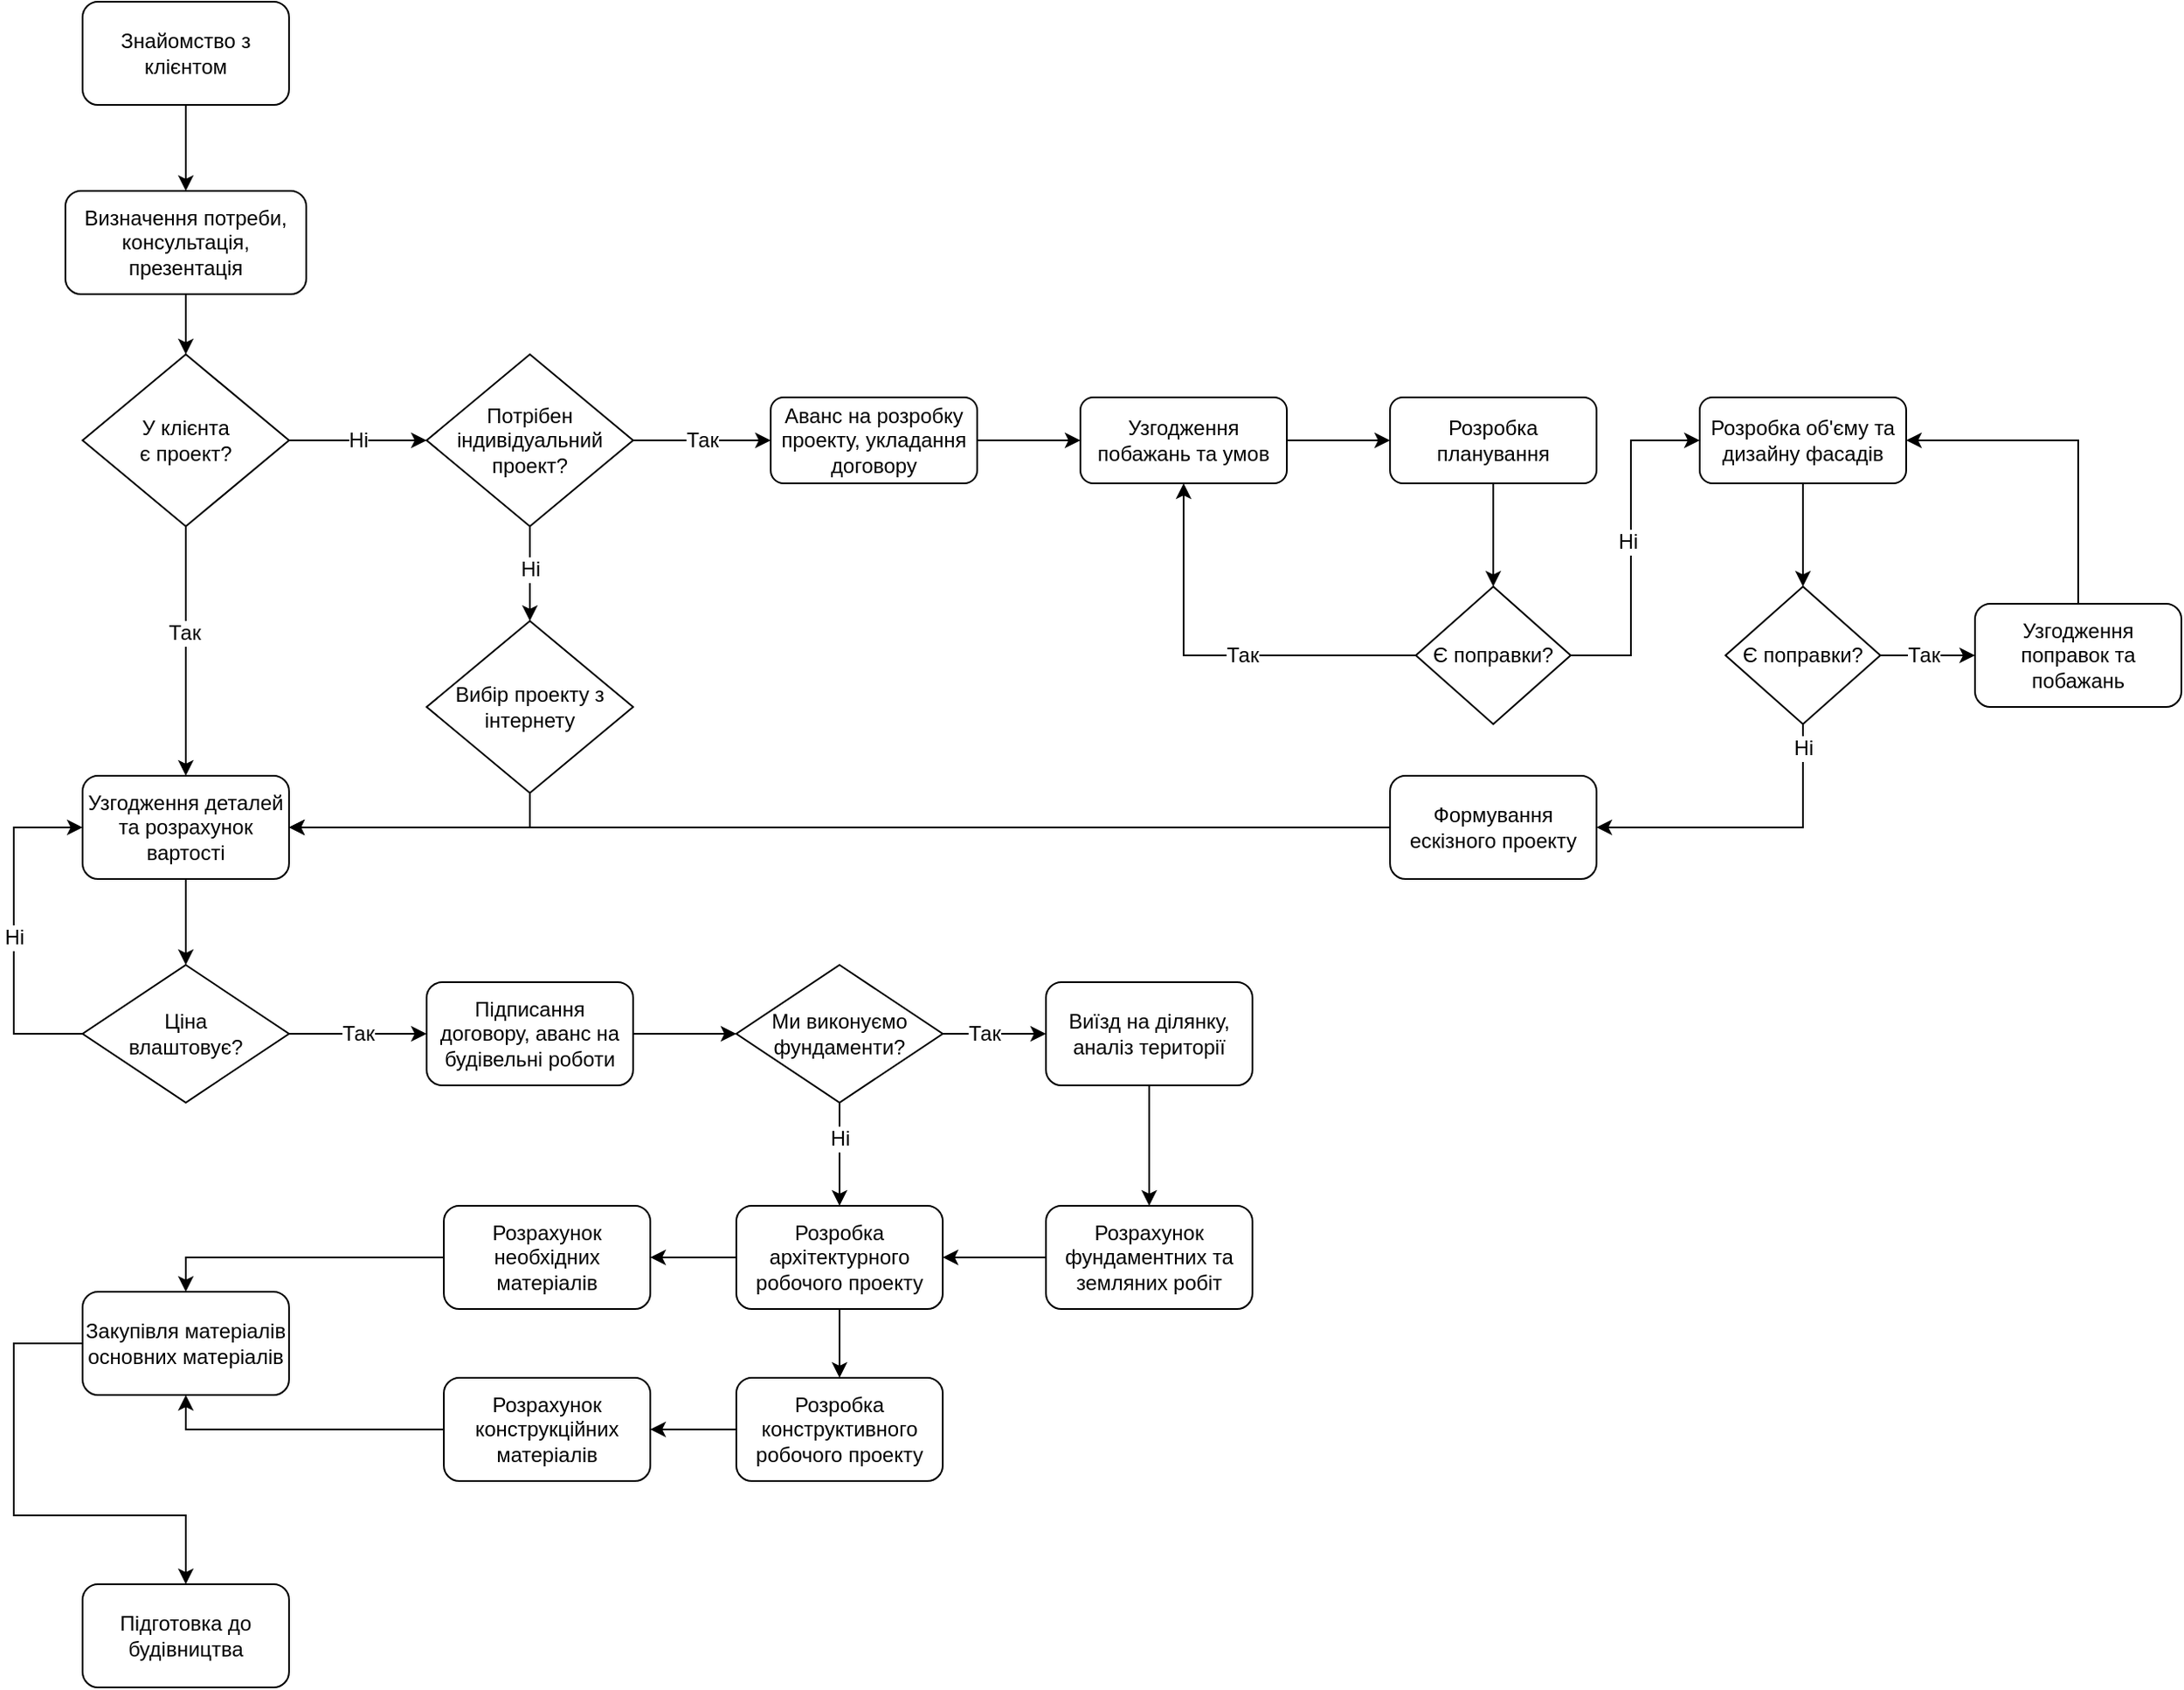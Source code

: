 <mxfile version="12.9.2" type="github"><diagram id="T4J5JRJnkQbker0p5O_v" name="Page-1"><mxGraphModel dx="1076" dy="1182" grid="1" gridSize="10" guides="1" tooltips="1" connect="1" arrows="1" fold="1" page="1" pageScale="1" pageWidth="850" pageHeight="1100" math="0" shadow="0"><root><mxCell id="0"/><mxCell id="1" parent="0"/><mxCell id="eZ7ewpSko2fqPw9RJ0L1-56" style="edgeStyle=orthogonalEdgeStyle;rounded=0;orthogonalLoop=1;jettySize=auto;html=1;exitX=0.5;exitY=1;exitDx=0;exitDy=0;entryX=0.5;entryY=0;entryDx=0;entryDy=0;" edge="1" parent="1" source="eZ7ewpSko2fqPw9RJ0L1-1" target="eZ7ewpSko2fqPw9RJ0L1-54"><mxGeometry relative="1" as="geometry"/></mxCell><mxCell id="eZ7ewpSko2fqPw9RJ0L1-1" value="Знайомство з клієнтом" style="rounded=1;whiteSpace=wrap;html=1;" vertex="1" parent="1"><mxGeometry x="360" y="240" width="120" height="60" as="geometry"/></mxCell><mxCell id="eZ7ewpSko2fqPw9RJ0L1-10" value="" style="edgeStyle=orthogonalEdgeStyle;rounded=0;orthogonalLoop=1;jettySize=auto;html=1;entryX=0.5;entryY=0;entryDx=0;entryDy=0;" edge="1" parent="1" source="eZ7ewpSko2fqPw9RJ0L1-8" target="eZ7ewpSko2fqPw9RJ0L1-81"><mxGeometry relative="1" as="geometry"><mxPoint x="420" y="710" as="targetPoint"/></mxGeometry></mxCell><mxCell id="eZ7ewpSko2fqPw9RJ0L1-14" value="Так" style="text;html=1;align=center;verticalAlign=middle;resizable=0;points=[];labelBackgroundColor=#ffffff;" vertex="1" connectable="0" parent="eZ7ewpSko2fqPw9RJ0L1-10"><mxGeometry x="-0.148" y="-1" relative="1" as="geometry"><mxPoint as="offset"/></mxGeometry></mxCell><mxCell id="eZ7ewpSko2fqPw9RJ0L1-12" value="" style="edgeStyle=orthogonalEdgeStyle;rounded=0;orthogonalLoop=1;jettySize=auto;html=1;" edge="1" parent="1" source="eZ7ewpSko2fqPw9RJ0L1-8" target="eZ7ewpSko2fqPw9RJ0L1-11"><mxGeometry relative="1" as="geometry"/></mxCell><mxCell id="eZ7ewpSko2fqPw9RJ0L1-15" value="Ні" style="text;html=1;align=center;verticalAlign=middle;resizable=0;points=[];labelBackgroundColor=#ffffff;" vertex="1" connectable="0" parent="eZ7ewpSko2fqPw9RJ0L1-12"><mxGeometry x="-0.127" relative="1" as="geometry"><mxPoint x="5" as="offset"/></mxGeometry></mxCell><mxCell id="eZ7ewpSko2fqPw9RJ0L1-8" value="У клієнта &lt;br&gt;є проект?" style="rhombus;whiteSpace=wrap;html=1;" vertex="1" parent="1"><mxGeometry x="360" y="445" width="120" height="100" as="geometry"/></mxCell><mxCell id="eZ7ewpSko2fqPw9RJ0L1-18" value="" style="edgeStyle=orthogonalEdgeStyle;rounded=0;orthogonalLoop=1;jettySize=auto;html=1;entryX=0;entryY=0.5;entryDx=0;entryDy=0;" edge="1" parent="1" source="eZ7ewpSko2fqPw9RJ0L1-11" target="eZ7ewpSko2fqPw9RJ0L1-59"><mxGeometry relative="1" as="geometry"><mxPoint x="720" y="500" as="targetPoint"/></mxGeometry></mxCell><mxCell id="eZ7ewpSko2fqPw9RJ0L1-21" value="Так" style="text;html=1;align=center;verticalAlign=middle;resizable=0;points=[];labelBackgroundColor=#ffffff;" vertex="1" connectable="0" parent="eZ7ewpSko2fqPw9RJ0L1-18"><mxGeometry x="-0.247" y="-1" relative="1" as="geometry"><mxPoint x="10" y="-1" as="offset"/></mxGeometry></mxCell><mxCell id="eZ7ewpSko2fqPw9RJ0L1-20" value="" style="edgeStyle=orthogonalEdgeStyle;rounded=0;orthogonalLoop=1;jettySize=auto;html=1;" edge="1" parent="1" source="eZ7ewpSko2fqPw9RJ0L1-11" target="eZ7ewpSko2fqPw9RJ0L1-19"><mxGeometry relative="1" as="geometry"/></mxCell><mxCell id="eZ7ewpSko2fqPw9RJ0L1-22" value="Ні" style="text;html=1;align=center;verticalAlign=middle;resizable=0;points=[];labelBackgroundColor=#ffffff;" vertex="1" connectable="0" parent="eZ7ewpSko2fqPw9RJ0L1-20"><mxGeometry x="-0.245" y="-2" relative="1" as="geometry"><mxPoint x="2" y="4.17" as="offset"/></mxGeometry></mxCell><mxCell id="eZ7ewpSko2fqPw9RJ0L1-11" value="Потрібен індивідуальний &lt;br&gt;проект?" style="rhombus;whiteSpace=wrap;html=1;" vertex="1" parent="1"><mxGeometry x="560" y="445" width="120" height="100" as="geometry"/></mxCell><mxCell id="eZ7ewpSko2fqPw9RJ0L1-23" style="edgeStyle=orthogonalEdgeStyle;rounded=0;orthogonalLoop=1;jettySize=auto;html=1;entryX=1;entryY=0.5;entryDx=0;entryDy=0;" edge="1" parent="1" source="eZ7ewpSko2fqPw9RJ0L1-19" target="eZ7ewpSko2fqPw9RJ0L1-81"><mxGeometry relative="1" as="geometry"><mxPoint x="470" y="750" as="targetPoint"/><Array as="points"><mxPoint x="620" y="720"/></Array></mxGeometry></mxCell><mxCell id="eZ7ewpSko2fqPw9RJ0L1-19" value="Вибір проекту з інтернету" style="rhombus;whiteSpace=wrap;html=1;" vertex="1" parent="1"><mxGeometry x="560" y="600" width="120" height="100" as="geometry"/></mxCell><mxCell id="eZ7ewpSko2fqPw9RJ0L1-63" value="" style="edgeStyle=orthogonalEdgeStyle;rounded=0;orthogonalLoop=1;jettySize=auto;html=1;" edge="1" parent="1" source="eZ7ewpSko2fqPw9RJ0L1-26" target="eZ7ewpSko2fqPw9RJ0L1-62"><mxGeometry relative="1" as="geometry"/></mxCell><mxCell id="eZ7ewpSko2fqPw9RJ0L1-26" value="Узгодження побажань та умов" style="rounded=1;whiteSpace=wrap;html=1;" vertex="1" parent="1"><mxGeometry x="940" y="470" width="120" height="50" as="geometry"/></mxCell><mxCell id="eZ7ewpSko2fqPw9RJ0L1-67" style="edgeStyle=orthogonalEdgeStyle;rounded=0;orthogonalLoop=1;jettySize=auto;html=1;exitX=0.5;exitY=1;exitDx=0;exitDy=0;entryX=0.5;entryY=0;entryDx=0;entryDy=0;" edge="1" parent="1" source="eZ7ewpSko2fqPw9RJ0L1-62" target="eZ7ewpSko2fqPw9RJ0L1-65"><mxGeometry relative="1" as="geometry"/></mxCell><mxCell id="eZ7ewpSko2fqPw9RJ0L1-62" value="Розробка планування" style="rounded=1;whiteSpace=wrap;html=1;" vertex="1" parent="1"><mxGeometry x="1120" y="470" width="120" height="50" as="geometry"/></mxCell><mxCell id="eZ7ewpSko2fqPw9RJ0L1-94" style="edgeStyle=orthogonalEdgeStyle;rounded=0;orthogonalLoop=1;jettySize=auto;html=1;exitX=1;exitY=0.5;exitDx=0;exitDy=0;entryX=0;entryY=0.5;entryDx=0;entryDy=0;" edge="1" parent="1" source="eZ7ewpSko2fqPw9RJ0L1-34" target="eZ7ewpSko2fqPw9RJ0L1-93"><mxGeometry relative="1" as="geometry"/></mxCell><mxCell id="eZ7ewpSko2fqPw9RJ0L1-34" value="Підписання договору, аванс на будівельні роботи" style="rounded=1;whiteSpace=wrap;html=1;" vertex="1" parent="1"><mxGeometry x="560" y="810" width="120" height="60" as="geometry"/></mxCell><mxCell id="eZ7ewpSko2fqPw9RJ0L1-100" style="edgeStyle=orthogonalEdgeStyle;rounded=0;orthogonalLoop=1;jettySize=auto;html=1;exitX=0.5;exitY=1;exitDx=0;exitDy=0;entryX=0.5;entryY=0;entryDx=0;entryDy=0;" edge="1" parent="1" source="eZ7ewpSko2fqPw9RJ0L1-44" target="eZ7ewpSko2fqPw9RJ0L1-99"><mxGeometry relative="1" as="geometry"/></mxCell><mxCell id="eZ7ewpSko2fqPw9RJ0L1-44" value="Виїзд на ділянку, аналіз території" style="rounded=1;whiteSpace=wrap;html=1;" vertex="1" parent="1"><mxGeometry x="920" y="810" width="120" height="60" as="geometry"/></mxCell><mxCell id="eZ7ewpSko2fqPw9RJ0L1-39" value="" style="edgeStyle=orthogonalEdgeStyle;rounded=0;orthogonalLoop=1;jettySize=auto;html=1;" edge="1" parent="1" source="eZ7ewpSko2fqPw9RJ0L1-36" target="eZ7ewpSko2fqPw9RJ0L1-38"><mxGeometry relative="1" as="geometry"/></mxCell><mxCell id="eZ7ewpSko2fqPw9RJ0L1-41" value="" style="edgeStyle=orthogonalEdgeStyle;rounded=0;orthogonalLoop=1;jettySize=auto;html=1;" edge="1" parent="1" source="eZ7ewpSko2fqPw9RJ0L1-36" target="eZ7ewpSko2fqPw9RJ0L1-40"><mxGeometry relative="1" as="geometry"/></mxCell><mxCell id="eZ7ewpSko2fqPw9RJ0L1-36" value="Розробка архітектурного робочого проекту" style="rounded=1;whiteSpace=wrap;html=1;" vertex="1" parent="1"><mxGeometry x="740" y="940" width="120" height="60" as="geometry"/></mxCell><mxCell id="eZ7ewpSko2fqPw9RJ0L1-50" style="edgeStyle=orthogonalEdgeStyle;rounded=0;orthogonalLoop=1;jettySize=auto;html=1;exitX=0;exitY=0.5;exitDx=0;exitDy=0;entryX=0.5;entryY=0;entryDx=0;entryDy=0;" edge="1" parent="1" source="eZ7ewpSko2fqPw9RJ0L1-40" target="eZ7ewpSko2fqPw9RJ0L1-46"><mxGeometry relative="1" as="geometry"><Array as="points"><mxPoint x="420" y="970"/></Array></mxGeometry></mxCell><mxCell id="eZ7ewpSko2fqPw9RJ0L1-40" value="Розрахунок необхідних матеріалів" style="rounded=1;whiteSpace=wrap;html=1;" vertex="1" parent="1"><mxGeometry x="570" y="940" width="120" height="60" as="geometry"/></mxCell><mxCell id="eZ7ewpSko2fqPw9RJ0L1-43" value="" style="edgeStyle=orthogonalEdgeStyle;rounded=0;orthogonalLoop=1;jettySize=auto;html=1;" edge="1" parent="1" source="eZ7ewpSko2fqPw9RJ0L1-38" target="eZ7ewpSko2fqPw9RJ0L1-42"><mxGeometry relative="1" as="geometry"/></mxCell><mxCell id="eZ7ewpSko2fqPw9RJ0L1-38" value="Розробка конструктивного робочого проекту" style="rounded=1;whiteSpace=wrap;html=1;" vertex="1" parent="1"><mxGeometry x="740" y="1040" width="120" height="60" as="geometry"/></mxCell><mxCell id="eZ7ewpSko2fqPw9RJ0L1-47" value="" style="edgeStyle=orthogonalEdgeStyle;rounded=0;orthogonalLoop=1;jettySize=auto;html=1;entryX=0.5;entryY=1;entryDx=0;entryDy=0;" edge="1" parent="1" source="eZ7ewpSko2fqPw9RJ0L1-42" target="eZ7ewpSko2fqPw9RJ0L1-46"><mxGeometry relative="1" as="geometry"/></mxCell><mxCell id="eZ7ewpSko2fqPw9RJ0L1-42" value="Розрахунок конструкційних матеріалів" style="rounded=1;whiteSpace=wrap;html=1;" vertex="1" parent="1"><mxGeometry x="570" y="1040" width="120" height="60" as="geometry"/></mxCell><mxCell id="eZ7ewpSko2fqPw9RJ0L1-102" style="edgeStyle=orthogonalEdgeStyle;rounded=0;orthogonalLoop=1;jettySize=auto;html=1;exitX=0;exitY=0.5;exitDx=0;exitDy=0;entryX=0.5;entryY=0;entryDx=0;entryDy=0;" edge="1" parent="1" source="eZ7ewpSko2fqPw9RJ0L1-46" target="eZ7ewpSko2fqPw9RJ0L1-52"><mxGeometry relative="1" as="geometry"><Array as="points"><mxPoint x="320" y="1020"/><mxPoint x="320" y="1120"/><mxPoint x="420" y="1120"/></Array></mxGeometry></mxCell><mxCell id="eZ7ewpSko2fqPw9RJ0L1-46" value="Закупівля матеріалів основних матеріалів" style="rounded=1;whiteSpace=wrap;html=1;" vertex="1" parent="1"><mxGeometry x="360" y="990" width="120" height="60" as="geometry"/></mxCell><mxCell id="eZ7ewpSko2fqPw9RJ0L1-52" value="Підготовка до будівництва" style="rounded=1;whiteSpace=wrap;html=1;" vertex="1" parent="1"><mxGeometry x="360" y="1160" width="120" height="60" as="geometry"/></mxCell><mxCell id="eZ7ewpSko2fqPw9RJ0L1-57" style="edgeStyle=orthogonalEdgeStyle;rounded=0;orthogonalLoop=1;jettySize=auto;html=1;exitX=0.5;exitY=1;exitDx=0;exitDy=0;entryX=0.5;entryY=0;entryDx=0;entryDy=0;" edge="1" parent="1" source="eZ7ewpSko2fqPw9RJ0L1-54" target="eZ7ewpSko2fqPw9RJ0L1-8"><mxGeometry relative="1" as="geometry"/></mxCell><mxCell id="eZ7ewpSko2fqPw9RJ0L1-54" value="Визначення потреби, консультація, презентація" style="rounded=1;whiteSpace=wrap;html=1;" vertex="1" parent="1"><mxGeometry x="350" y="350" width="140" height="60" as="geometry"/></mxCell><mxCell id="eZ7ewpSko2fqPw9RJ0L1-61" value="" style="edgeStyle=orthogonalEdgeStyle;rounded=0;orthogonalLoop=1;jettySize=auto;html=1;entryX=0;entryY=0.5;entryDx=0;entryDy=0;" edge="1" parent="1" source="eZ7ewpSko2fqPw9RJ0L1-59" target="eZ7ewpSko2fqPw9RJ0L1-26"><mxGeometry relative="1" as="geometry"><mxPoint x="920" y="500" as="targetPoint"/></mxGeometry></mxCell><mxCell id="eZ7ewpSko2fqPw9RJ0L1-59" value="Аванс на розробку проекту, укладання договору" style="rounded=1;whiteSpace=wrap;html=1;" vertex="1" parent="1"><mxGeometry x="760" y="470" width="120" height="50" as="geometry"/></mxCell><mxCell id="eZ7ewpSko2fqPw9RJ0L1-69" style="edgeStyle=orthogonalEdgeStyle;rounded=0;orthogonalLoop=1;jettySize=auto;html=1;exitX=0;exitY=0.5;exitDx=0;exitDy=0;entryX=0.5;entryY=1;entryDx=0;entryDy=0;" edge="1" parent="1" source="eZ7ewpSko2fqPw9RJ0L1-65" target="eZ7ewpSko2fqPw9RJ0L1-26"><mxGeometry relative="1" as="geometry"/></mxCell><mxCell id="eZ7ewpSko2fqPw9RJ0L1-70" value="Так" style="text;html=1;align=center;verticalAlign=middle;resizable=0;points=[];labelBackgroundColor=#ffffff;" vertex="1" connectable="0" parent="eZ7ewpSko2fqPw9RJ0L1-69"><mxGeometry x="-0.227" y="2" relative="1" as="geometry"><mxPoint x="-10" y="-2" as="offset"/></mxGeometry></mxCell><mxCell id="eZ7ewpSko2fqPw9RJ0L1-72" style="edgeStyle=orthogonalEdgeStyle;rounded=0;orthogonalLoop=1;jettySize=auto;html=1;exitX=1;exitY=0.5;exitDx=0;exitDy=0;entryX=0;entryY=0.5;entryDx=0;entryDy=0;" edge="1" parent="1" source="eZ7ewpSko2fqPw9RJ0L1-65" target="eZ7ewpSko2fqPw9RJ0L1-71"><mxGeometry relative="1" as="geometry"><mxPoint x="1280" y="520" as="targetPoint"/><Array as="points"><mxPoint x="1260" y="620"/><mxPoint x="1260" y="495"/></Array></mxGeometry></mxCell><mxCell id="eZ7ewpSko2fqPw9RJ0L1-75" value="Ні" style="text;html=1;align=center;verticalAlign=middle;resizable=0;points=[];labelBackgroundColor=#ffffff;" vertex="1" connectable="0" parent="eZ7ewpSko2fqPw9RJ0L1-72"><mxGeometry x="-0.126" y="-1" relative="1" as="geometry"><mxPoint x="-3.5" y="-13.5" as="offset"/></mxGeometry></mxCell><mxCell id="eZ7ewpSko2fqPw9RJ0L1-65" value="Є поправки?" style="rhombus;whiteSpace=wrap;html=1;" vertex="1" parent="1"><mxGeometry x="1135" y="580" width="90" height="80" as="geometry"/></mxCell><mxCell id="eZ7ewpSko2fqPw9RJ0L1-74" style="edgeStyle=orthogonalEdgeStyle;rounded=0;orthogonalLoop=1;jettySize=auto;html=1;exitX=0.5;exitY=1;exitDx=0;exitDy=0;" edge="1" parent="1" source="eZ7ewpSko2fqPw9RJ0L1-71" target="eZ7ewpSko2fqPw9RJ0L1-73"><mxGeometry relative="1" as="geometry"/></mxCell><mxCell id="eZ7ewpSko2fqPw9RJ0L1-71" value="Розробка об'єму та дизайну фасадів" style="rounded=1;whiteSpace=wrap;html=1;" vertex="1" parent="1"><mxGeometry x="1300" y="470" width="120" height="50" as="geometry"/></mxCell><mxCell id="eZ7ewpSko2fqPw9RJ0L1-77" style="edgeStyle=orthogonalEdgeStyle;rounded=0;orthogonalLoop=1;jettySize=auto;html=1;exitX=1;exitY=0.5;exitDx=0;exitDy=0;entryX=0;entryY=0.5;entryDx=0;entryDy=0;" edge="1" parent="1" source="eZ7ewpSko2fqPw9RJ0L1-73" target="eZ7ewpSko2fqPw9RJ0L1-76"><mxGeometry relative="1" as="geometry"/></mxCell><mxCell id="eZ7ewpSko2fqPw9RJ0L1-79" value="Так" style="text;html=1;align=center;verticalAlign=middle;resizable=0;points=[];labelBackgroundColor=#ffffff;" vertex="1" connectable="0" parent="eZ7ewpSko2fqPw9RJ0L1-77"><mxGeometry x="0.242" relative="1" as="geometry"><mxPoint x="-9" as="offset"/></mxGeometry></mxCell><mxCell id="eZ7ewpSko2fqPw9RJ0L1-82" style="edgeStyle=orthogonalEdgeStyle;rounded=0;orthogonalLoop=1;jettySize=auto;html=1;exitX=0;exitY=0.5;exitDx=0;exitDy=0;entryX=1;entryY=0.5;entryDx=0;entryDy=0;" edge="1" parent="1" source="eZ7ewpSko2fqPw9RJ0L1-84" target="eZ7ewpSko2fqPw9RJ0L1-81"><mxGeometry relative="1" as="geometry"><mxPoint x="494" y="720" as="targetPoint"/><Array as="points"><mxPoint x="830" y="720"/><mxPoint x="830" y="720"/></Array></mxGeometry></mxCell><mxCell id="eZ7ewpSko2fqPw9RJ0L1-73" value="Є поправки?" style="rhombus;whiteSpace=wrap;html=1;" vertex="1" parent="1"><mxGeometry x="1315" y="580" width="90" height="80" as="geometry"/></mxCell><mxCell id="eZ7ewpSko2fqPw9RJ0L1-80" style="edgeStyle=orthogonalEdgeStyle;rounded=0;orthogonalLoop=1;jettySize=auto;html=1;exitX=0.5;exitY=0;exitDx=0;exitDy=0;entryX=1;entryY=0.5;entryDx=0;entryDy=0;" edge="1" parent="1" source="eZ7ewpSko2fqPw9RJ0L1-76" target="eZ7ewpSko2fqPw9RJ0L1-71"><mxGeometry relative="1" as="geometry"/></mxCell><mxCell id="eZ7ewpSko2fqPw9RJ0L1-76" value="Узгодження поправок та побажань" style="rounded=1;whiteSpace=wrap;html=1;" vertex="1" parent="1"><mxGeometry x="1460" y="590" width="120" height="60" as="geometry"/></mxCell><mxCell id="eZ7ewpSko2fqPw9RJ0L1-88" style="edgeStyle=orthogonalEdgeStyle;rounded=0;orthogonalLoop=1;jettySize=auto;html=1;exitX=0.5;exitY=1;exitDx=0;exitDy=0;entryX=0.5;entryY=0;entryDx=0;entryDy=0;" edge="1" parent="1" source="eZ7ewpSko2fqPw9RJ0L1-81" target="eZ7ewpSko2fqPw9RJ0L1-87"><mxGeometry relative="1" as="geometry"/></mxCell><mxCell id="eZ7ewpSko2fqPw9RJ0L1-81" value="Узгодження деталей та розрахунок вартості" style="rounded=1;whiteSpace=wrap;html=1;" vertex="1" parent="1"><mxGeometry x="360" y="690" width="120" height="60" as="geometry"/></mxCell><mxCell id="eZ7ewpSko2fqPw9RJ0L1-84" value="Формування ескізного проекту" style="rounded=1;whiteSpace=wrap;html=1;" vertex="1" parent="1"><mxGeometry x="1120" y="690" width="120" height="60" as="geometry"/></mxCell><mxCell id="eZ7ewpSko2fqPw9RJ0L1-85" style="edgeStyle=orthogonalEdgeStyle;rounded=0;orthogonalLoop=1;jettySize=auto;html=1;exitX=0.5;exitY=1;exitDx=0;exitDy=0;entryX=1;entryY=0.5;entryDx=0;entryDy=0;" edge="1" parent="1" source="eZ7ewpSko2fqPw9RJ0L1-73" target="eZ7ewpSko2fqPw9RJ0L1-84"><mxGeometry relative="1" as="geometry"><mxPoint x="480" y="725" as="targetPoint"/><mxPoint x="1360" y="660" as="sourcePoint"/></mxGeometry></mxCell><mxCell id="eZ7ewpSko2fqPw9RJ0L1-86" value="Ні" style="text;html=1;align=center;verticalAlign=middle;resizable=0;points=[];labelBackgroundColor=#ffffff;" vertex="1" connectable="0" parent="eZ7ewpSko2fqPw9RJ0L1-85"><mxGeometry x="-0.957" y="2" relative="1" as="geometry"><mxPoint x="-2" y="9.72" as="offset"/></mxGeometry></mxCell><mxCell id="eZ7ewpSko2fqPw9RJ0L1-89" style="edgeStyle=orthogonalEdgeStyle;rounded=0;orthogonalLoop=1;jettySize=auto;html=1;exitX=0;exitY=0.5;exitDx=0;exitDy=0;entryX=0;entryY=0.5;entryDx=0;entryDy=0;" edge="1" parent="1" source="eZ7ewpSko2fqPw9RJ0L1-87" target="eZ7ewpSko2fqPw9RJ0L1-81"><mxGeometry relative="1" as="geometry"><Array as="points"><mxPoint x="320" y="840"/><mxPoint x="320" y="720"/></Array></mxGeometry></mxCell><mxCell id="eZ7ewpSko2fqPw9RJ0L1-90" value="Ні" style="text;html=1;align=center;verticalAlign=middle;resizable=0;points=[];labelBackgroundColor=#ffffff;" vertex="1" connectable="0" parent="eZ7ewpSko2fqPw9RJ0L1-89"><mxGeometry x="-0.344" relative="1" as="geometry"><mxPoint y="-30.83" as="offset"/></mxGeometry></mxCell><mxCell id="eZ7ewpSko2fqPw9RJ0L1-91" style="edgeStyle=orthogonalEdgeStyle;rounded=0;orthogonalLoop=1;jettySize=auto;html=1;exitX=1;exitY=0.5;exitDx=0;exitDy=0;entryX=0;entryY=0.5;entryDx=0;entryDy=0;" edge="1" parent="1" source="eZ7ewpSko2fqPw9RJ0L1-87" target="eZ7ewpSko2fqPw9RJ0L1-34"><mxGeometry relative="1" as="geometry"/></mxCell><mxCell id="eZ7ewpSko2fqPw9RJ0L1-92" value="Так" style="text;html=1;align=center;verticalAlign=middle;resizable=0;points=[];labelBackgroundColor=#ffffff;" vertex="1" connectable="0" parent="eZ7ewpSko2fqPw9RJ0L1-91"><mxGeometry x="-0.217" y="-1" relative="1" as="geometry"><mxPoint x="8.33" y="-1" as="offset"/></mxGeometry></mxCell><mxCell id="eZ7ewpSko2fqPw9RJ0L1-87" value="Ціна &lt;br&gt;влаштовує?" style="rhombus;whiteSpace=wrap;html=1;" vertex="1" parent="1"><mxGeometry x="360" y="800" width="120" height="80" as="geometry"/></mxCell><mxCell id="eZ7ewpSko2fqPw9RJ0L1-95" style="edgeStyle=orthogonalEdgeStyle;rounded=0;orthogonalLoop=1;jettySize=auto;html=1;exitX=1;exitY=0.5;exitDx=0;exitDy=0;entryX=0;entryY=0.5;entryDx=0;entryDy=0;" edge="1" parent="1" source="eZ7ewpSko2fqPw9RJ0L1-93" target="eZ7ewpSko2fqPw9RJ0L1-44"><mxGeometry relative="1" as="geometry"/></mxCell><mxCell id="eZ7ewpSko2fqPw9RJ0L1-96" value="Так" style="text;html=1;align=center;verticalAlign=middle;resizable=0;points=[];labelBackgroundColor=#ffffff;" vertex="1" connectable="0" parent="eZ7ewpSko2fqPw9RJ0L1-95"><mxGeometry x="-0.207" relative="1" as="geometry"><mxPoint as="offset"/></mxGeometry></mxCell><mxCell id="eZ7ewpSko2fqPw9RJ0L1-97" style="edgeStyle=orthogonalEdgeStyle;rounded=0;orthogonalLoop=1;jettySize=auto;html=1;exitX=0.5;exitY=1;exitDx=0;exitDy=0;entryX=0.5;entryY=0;entryDx=0;entryDy=0;" edge="1" parent="1" source="eZ7ewpSko2fqPw9RJ0L1-93" target="eZ7ewpSko2fqPw9RJ0L1-36"><mxGeometry relative="1" as="geometry"/></mxCell><mxCell id="eZ7ewpSko2fqPw9RJ0L1-98" value="Ні" style="text;html=1;align=center;verticalAlign=middle;resizable=0;points=[];labelBackgroundColor=#ffffff;" vertex="1" connectable="0" parent="eZ7ewpSko2fqPw9RJ0L1-97"><mxGeometry x="-0.307" relative="1" as="geometry"><mxPoint as="offset"/></mxGeometry></mxCell><mxCell id="eZ7ewpSko2fqPw9RJ0L1-93" value="Ми виконуємо фундаменти?" style="rhombus;whiteSpace=wrap;html=1;" vertex="1" parent="1"><mxGeometry x="740" y="800" width="120" height="80" as="geometry"/></mxCell><mxCell id="eZ7ewpSko2fqPw9RJ0L1-101" style="edgeStyle=orthogonalEdgeStyle;rounded=0;orthogonalLoop=1;jettySize=auto;html=1;exitX=0;exitY=0.5;exitDx=0;exitDy=0;entryX=1;entryY=0.5;entryDx=0;entryDy=0;" edge="1" parent="1" source="eZ7ewpSko2fqPw9RJ0L1-99" target="eZ7ewpSko2fqPw9RJ0L1-36"><mxGeometry relative="1" as="geometry"/></mxCell><mxCell id="eZ7ewpSko2fqPw9RJ0L1-99" value="Розрахунок фундаментних та земляних робіт" style="rounded=1;whiteSpace=wrap;html=1;" vertex="1" parent="1"><mxGeometry x="920" y="940" width="120" height="60" as="geometry"/></mxCell></root></mxGraphModel></diagram></mxfile>